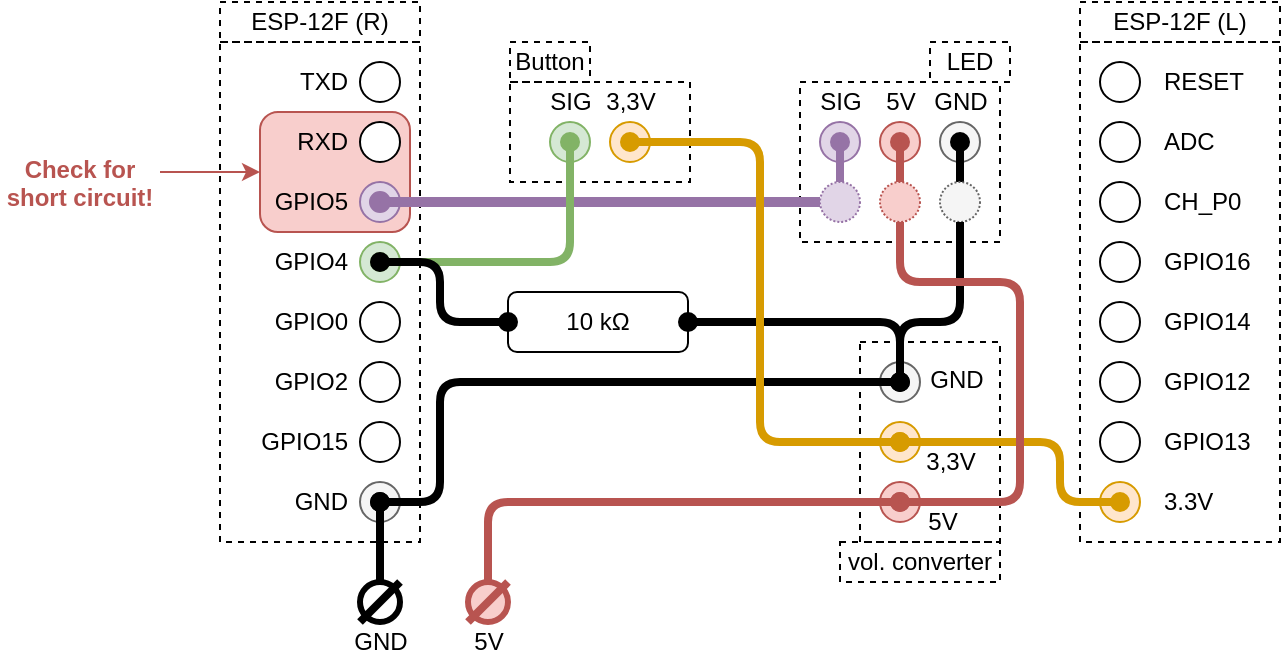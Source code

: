 <mxfile version="14.5.1" type="device"><diagram id="HyD4rjUF9vEuGtpyKYvn" name="Страница 1"><mxGraphModel dx="772" dy="522" grid="1" gridSize="10" guides="1" tooltips="1" connect="1" arrows="1" fold="1" page="1" pageScale="1" pageWidth="827" pageHeight="1169" math="0" shadow="0"><root><mxCell id="0"/><mxCell id="1" parent="0"/><mxCell id="OnPOFcdkE8qruw140UcK-9" value="" style="rounded=0;whiteSpace=wrap;html=1;dashed=1;" parent="1" vertex="1"><mxGeometry x="130" y="120" width="100" height="250" as="geometry"/></mxCell><mxCell id="t6ARzlpx3kFlc2vhYUH--12" value="" style="rounded=1;whiteSpace=wrap;html=1;fillColor=#f8cecc;strokeColor=#b85450;" vertex="1" parent="1"><mxGeometry x="150" y="155" width="75" height="60" as="geometry"/></mxCell><mxCell id="OnPOFcdkE8qruw140UcK-10" value="" style="rounded=0;whiteSpace=wrap;html=1;dashed=1;" parent="1" vertex="1"><mxGeometry x="560" y="120" width="100" height="250" as="geometry"/></mxCell><mxCell id="OnPOFcdkE8qruw140UcK-7" value="" style="rounded=0;whiteSpace=wrap;html=1;dashed=1;" parent="1" vertex="1"><mxGeometry x="450" y="270" width="70" height="100" as="geometry"/></mxCell><mxCell id="OnPOFcdkE8qruw140UcK-4" value="" style="rounded=0;whiteSpace=wrap;html=1;dashed=1;" parent="1" vertex="1"><mxGeometry x="420" y="140" width="100" height="80" as="geometry"/></mxCell><mxCell id="OnPOFcdkE8qruw140UcK-1" value="" style="rounded=0;whiteSpace=wrap;html=1;dashed=1;" parent="1" vertex="1"><mxGeometry x="275" y="140" width="90" height="50" as="geometry"/></mxCell><mxCell id="7drK3BuGZm2i-1cOE-pf-1" value="" style="ellipse;whiteSpace=wrap;html=1;aspect=fixed;" parent="1" vertex="1"><mxGeometry x="200" y="160" width="20" height="20" as="geometry"/></mxCell><mxCell id="7drK3BuGZm2i-1cOE-pf-2" value="" style="ellipse;whiteSpace=wrap;html=1;aspect=fixed;" parent="1" vertex="1"><mxGeometry x="200" y="130" width="20" height="20" as="geometry"/></mxCell><mxCell id="7drK3BuGZm2i-1cOE-pf-3" value="" style="ellipse;whiteSpace=wrap;html=1;aspect=fixed;fillColor=#d5e8d4;strokeColor=#82b366;" parent="1" vertex="1"><mxGeometry x="200" y="220" width="20" height="20" as="geometry"/></mxCell><mxCell id="7drK3BuGZm2i-1cOE-pf-4" value="" style="ellipse;whiteSpace=wrap;html=1;aspect=fixed;fillColor=#e1d5e7;strokeColor=#9673a6;" parent="1" vertex="1"><mxGeometry x="200" y="190" width="20" height="20" as="geometry"/></mxCell><mxCell id="7drK3BuGZm2i-1cOE-pf-5" value="" style="ellipse;whiteSpace=wrap;html=1;aspect=fixed;" parent="1" vertex="1"><mxGeometry x="200" y="280" width="20" height="20" as="geometry"/></mxCell><mxCell id="7drK3BuGZm2i-1cOE-pf-6" value="" style="ellipse;whiteSpace=wrap;html=1;aspect=fixed;" parent="1" vertex="1"><mxGeometry x="200" y="250" width="20" height="20" as="geometry"/></mxCell><mxCell id="7drK3BuGZm2i-1cOE-pf-7" value="" style="ellipse;whiteSpace=wrap;html=1;aspect=fixed;shadow=0;fillColor=#f5f5f5;strokeColor=#666666;fontColor=#333333;" parent="1" vertex="1"><mxGeometry x="200" y="340" width="20" height="20" as="geometry"/></mxCell><mxCell id="7drK3BuGZm2i-1cOE-pf-8" value="" style="ellipse;whiteSpace=wrap;html=1;aspect=fixed;" parent="1" vertex="1"><mxGeometry x="200" y="310" width="20" height="20" as="geometry"/></mxCell><mxCell id="7drK3BuGZm2i-1cOE-pf-9" value="" style="ellipse;whiteSpace=wrap;html=1;aspect=fixed;" parent="1" vertex="1"><mxGeometry x="570" y="160" width="20" height="20" as="geometry"/></mxCell><mxCell id="7drK3BuGZm2i-1cOE-pf-10" value="" style="ellipse;whiteSpace=wrap;html=1;aspect=fixed;" parent="1" vertex="1"><mxGeometry x="570" y="130" width="20" height="20" as="geometry"/></mxCell><mxCell id="7drK3BuGZm2i-1cOE-pf-11" value="" style="ellipse;whiteSpace=wrap;html=1;aspect=fixed;" parent="1" vertex="1"><mxGeometry x="570" y="220" width="20" height="20" as="geometry"/></mxCell><mxCell id="7drK3BuGZm2i-1cOE-pf-12" value="" style="ellipse;whiteSpace=wrap;html=1;aspect=fixed;" parent="1" vertex="1"><mxGeometry x="570" y="190" width="20" height="20" as="geometry"/></mxCell><mxCell id="7drK3BuGZm2i-1cOE-pf-13" value="" style="ellipse;whiteSpace=wrap;html=1;aspect=fixed;" parent="1" vertex="1"><mxGeometry x="570" y="280" width="20" height="20" as="geometry"/></mxCell><mxCell id="7drK3BuGZm2i-1cOE-pf-14" value="" style="ellipse;whiteSpace=wrap;html=1;aspect=fixed;" parent="1" vertex="1"><mxGeometry x="570" y="250" width="20" height="20" as="geometry"/></mxCell><mxCell id="7drK3BuGZm2i-1cOE-pf-15" value="" style="ellipse;whiteSpace=wrap;html=1;aspect=fixed;fillColor=#ffe6cc;strokeColor=#d79b00;" parent="1" vertex="1"><mxGeometry x="570" y="340" width="20" height="20" as="geometry"/></mxCell><mxCell id="7drK3BuGZm2i-1cOE-pf-16" value="" style="ellipse;whiteSpace=wrap;html=1;aspect=fixed;" parent="1" vertex="1"><mxGeometry x="570" y="310" width="20" height="20" as="geometry"/></mxCell><mxCell id="7drK3BuGZm2i-1cOE-pf-17" value="" style="ellipse;whiteSpace=wrap;html=1;aspect=fixed;fillColor=#f5f5f5;strokeColor=#666666;fontColor=#333333;" parent="1" vertex="1"><mxGeometry x="460" y="280" width="20" height="20" as="geometry"/></mxCell><mxCell id="7drK3BuGZm2i-1cOE-pf-18" value="" style="ellipse;whiteSpace=wrap;html=1;aspect=fixed;fillColor=#f8cecc;strokeColor=#b85450;" parent="1" vertex="1"><mxGeometry x="460" y="340" width="20" height="20" as="geometry"/></mxCell><mxCell id="7drK3BuGZm2i-1cOE-pf-19" value="" style="ellipse;whiteSpace=wrap;html=1;aspect=fixed;fillColor=#ffe6cc;strokeColor=#d79b00;" parent="1" vertex="1"><mxGeometry x="460" y="310" width="20" height="20" as="geometry"/></mxCell><mxCell id="7drK3BuGZm2i-1cOE-pf-23" value="" style="ellipse;whiteSpace=wrap;html=1;aspect=fixed;fillColor=#e1d5e7;strokeColor=#9673a6;" parent="1" vertex="1"><mxGeometry x="430" y="160" width="20" height="20" as="geometry"/></mxCell><mxCell id="7drK3BuGZm2i-1cOE-pf-24" value="" style="ellipse;whiteSpace=wrap;html=1;aspect=fixed;fillColor=#f8cecc;strokeColor=#b85450;" parent="1" vertex="1"><mxGeometry x="460" y="160" width="20" height="20" as="geometry"/></mxCell><mxCell id="7drK3BuGZm2i-1cOE-pf-25" value="" style="ellipse;whiteSpace=wrap;html=1;aspect=fixed;fillColor=#f5f5f5;strokeColor=#666666;fontColor=#333333;" parent="1" vertex="1"><mxGeometry x="490" y="160" width="20" height="20" as="geometry"/></mxCell><mxCell id="7drK3BuGZm2i-1cOE-pf-27" value="" style="ellipse;whiteSpace=wrap;html=1;aspect=fixed;fillColor=#ffe6cc;strokeColor=#d79b00;" parent="1" vertex="1"><mxGeometry x="325" y="160" width="20" height="20" as="geometry"/></mxCell><mxCell id="7drK3BuGZm2i-1cOE-pf-29" value="3.3V" style="text;html=1;align=left;verticalAlign=middle;resizable=0;points=[];autosize=1;" parent="1" vertex="1"><mxGeometry x="600" y="340" width="40" height="20" as="geometry"/></mxCell><mxCell id="7drK3BuGZm2i-1cOE-pf-30" value="GND" style="text;html=1;align=right;verticalAlign=middle;resizable=0;points=[];autosize=1;" parent="1" vertex="1"><mxGeometry x="155" y="340" width="40" height="20" as="geometry"/></mxCell><mxCell id="7drK3BuGZm2i-1cOE-pf-31" value="GPIO5" style="text;html=1;align=right;verticalAlign=middle;resizable=0;points=[];autosize=1;" parent="1" vertex="1"><mxGeometry x="145" y="190" width="50" height="20" as="geometry"/></mxCell><mxCell id="7drK3BuGZm2i-1cOE-pf-32" value="GPIO4" style="text;html=1;align=right;verticalAlign=middle;resizable=0;points=[];autosize=1;" parent="1" vertex="1"><mxGeometry x="145" y="220" width="50" height="20" as="geometry"/></mxCell><mxCell id="7drK3BuGZm2i-1cOE-pf-33" value="GND" style="text;html=1;align=center;verticalAlign=middle;resizable=0;points=[];autosize=1;" parent="1" vertex="1"><mxGeometry x="478" y="279" width="40" height="20" as="geometry"/></mxCell><mxCell id="7drK3BuGZm2i-1cOE-pf-34" value="3,3V" style="text;html=1;align=center;verticalAlign=middle;resizable=0;points=[];autosize=1;" parent="1" vertex="1"><mxGeometry x="475" y="320" width="40" height="20" as="geometry"/></mxCell><mxCell id="7drK3BuGZm2i-1cOE-pf-35" value="5V" style="text;html=1;align=center;verticalAlign=middle;resizable=0;points=[];autosize=1;" parent="1" vertex="1"><mxGeometry x="476" y="350" width="30" height="20" as="geometry"/></mxCell><mxCell id="OnPOFcdkE8qruw140UcK-6" style="edgeStyle=orthogonalEdgeStyle;rounded=0;orthogonalLoop=1;jettySize=auto;html=1;exitX=0.5;exitY=0;exitDx=0;exitDy=0;strokeWidth=4;endArrow=oval;endFill=1;fillColor=#e1d5e7;strokeColor=#9673a6;" parent="1" source="7drK3BuGZm2i-1cOE-pf-43" edge="1"><mxGeometry relative="1" as="geometry"><mxPoint x="440" y="170" as="targetPoint"/></mxGeometry></mxCell><mxCell id="7drK3BuGZm2i-1cOE-pf-43" value="" style="ellipse;whiteSpace=wrap;html=1;aspect=fixed;fillColor=#e1d5e7;strokeColor=#9673a6;dashed=1;dashPattern=1 1;" parent="1" vertex="1"><mxGeometry x="430" y="190" width="20" height="20" as="geometry"/></mxCell><mxCell id="7drK3BuGZm2i-1cOE-pf-44" value="" style="ellipse;whiteSpace=wrap;html=1;aspect=fixed;fillColor=#f8cecc;strokeColor=#b85450;dashed=1;dashPattern=1 1;" parent="1" vertex="1"><mxGeometry x="460" y="190" width="20" height="20" as="geometry"/></mxCell><mxCell id="7drK3BuGZm2i-1cOE-pf-49" style="edgeStyle=orthogonalEdgeStyle;curved=1;orthogonalLoop=1;jettySize=auto;html=1;exitX=0.5;exitY=0;exitDx=0;exitDy=0;endArrow=oval;endFill=1;strokeWidth=4;" parent="1" source="7drK3BuGZm2i-1cOE-pf-45" edge="1"><mxGeometry relative="1" as="geometry"><mxPoint x="500" y="170" as="targetPoint"/></mxGeometry></mxCell><mxCell id="7drK3BuGZm2i-1cOE-pf-45" value="" style="ellipse;whiteSpace=wrap;html=1;aspect=fixed;fillColor=#f5f5f5;strokeColor=#666666;fontColor=#333333;dashed=1;dashPattern=1 1;" parent="1" vertex="1"><mxGeometry x="490" y="190" width="20" height="20" as="geometry"/></mxCell><mxCell id="OnPOFcdkE8qruw140UcK-5" value="LED" style="text;html=1;align=center;verticalAlign=middle;whiteSpace=wrap;rounded=0;dashed=1;strokeColor=default;" parent="1" vertex="1"><mxGeometry x="485" y="120" width="40" height="20" as="geometry"/></mxCell><mxCell id="7drK3BuGZm2i-1cOE-pf-48" style="edgeStyle=orthogonalEdgeStyle;curved=1;orthogonalLoop=1;jettySize=auto;html=1;exitX=0.5;exitY=0;exitDx=0;exitDy=0;endArrow=oval;endFill=1;strokeWidth=4;strokeColor=#b85450;fillColor=#f8cecc;" parent="1" source="7drK3BuGZm2i-1cOE-pf-44" edge="1"><mxGeometry relative="1" as="geometry"><mxPoint x="470" y="170" as="targetPoint"/></mxGeometry></mxCell><mxCell id="7drK3BuGZm2i-1cOE-pf-51" style="edgeStyle=orthogonalEdgeStyle;orthogonalLoop=1;jettySize=auto;html=1;entryX=0.5;entryY=1;entryDx=0;entryDy=0;endArrow=none;endFill=0;strokeWidth=4;rounded=1;" parent="1" target="7drK3BuGZm2i-1cOE-pf-45" edge="1"><mxGeometry relative="1" as="geometry"><mxPoint x="470" y="290" as="sourcePoint"/><Array as="points"><mxPoint x="470" y="260"/><mxPoint x="500" y="260"/></Array></mxGeometry></mxCell><mxCell id="7drK3BuGZm2i-1cOE-pf-42" style="edgeStyle=orthogonalEdgeStyle;orthogonalLoop=1;jettySize=auto;html=1;entryX=0.5;entryY=0.5;entryDx=0;entryDy=0;endArrow=oval;endFill=1;strokeColor=#d79b00;strokeWidth=4;fillColor=#ffe6cc;entryPerimeter=0;startArrow=oval;startFill=1;rounded=1;" parent="1" target="7drK3BuGZm2i-1cOE-pf-15" edge="1"><mxGeometry relative="1" as="geometry"><mxPoint x="470" y="320" as="sourcePoint"/><Array as="points"><mxPoint x="550" y="320"/><mxPoint x="550" y="350"/></Array></mxGeometry></mxCell><mxCell id="7drK3BuGZm2i-1cOE-pf-50" style="edgeStyle=orthogonalEdgeStyle;orthogonalLoop=1;jettySize=auto;html=1;exitX=0.5;exitY=0.5;exitDx=0;exitDy=0;endArrow=oval;endFill=1;strokeWidth=4;exitPerimeter=0;startArrow=oval;startFill=1;rounded=1;" parent="1" source="7drK3BuGZm2i-1cOE-pf-7" edge="1"><mxGeometry relative="1" as="geometry"><mxPoint x="470" y="290" as="targetPoint"/><Array as="points"><mxPoint x="240" y="350"/><mxPoint x="240" y="290"/></Array></mxGeometry></mxCell><mxCell id="7drK3BuGZm2i-1cOE-pf-46" style="edgeStyle=orthogonalEdgeStyle;curved=1;orthogonalLoop=1;jettySize=auto;html=1;exitX=0.5;exitY=0.5;exitDx=0;exitDy=0;endArrow=oval;endFill=1;strokeColor=#82b366;strokeWidth=4;fillColor=#d5e8d4;exitPerimeter=0;startArrow=oval;startFill=1;" parent="1" source="7drK3BuGZm2i-1cOE-pf-28" edge="1"><mxGeometry relative="1" as="geometry"><mxPoint x="305" y="170" as="targetPoint"/></mxGeometry></mxCell><mxCell id="7drK3BuGZm2i-1cOE-pf-39" style="edgeStyle=orthogonalEdgeStyle;orthogonalLoop=1;jettySize=auto;html=1;endArrow=none;endFill=0;curved=1;strokeColor=#9673a6;strokeWidth=5;fillColor=#e1d5e7;exitX=0.5;exitY=0.5;exitDx=0;exitDy=0;exitPerimeter=0;startArrow=oval;startFill=1;" parent="1" source="7drK3BuGZm2i-1cOE-pf-4" target="7drK3BuGZm2i-1cOE-pf-43" edge="1"><mxGeometry relative="1" as="geometry"><mxPoint x="310" y="190" as="sourcePoint"/></mxGeometry></mxCell><mxCell id="OnPOFcdkE8qruw140UcK-8" value="vol. converter" style="text;html=1;align=center;verticalAlign=middle;whiteSpace=wrap;rounded=0;dashed=1;strokeColor=default;" parent="1" vertex="1"><mxGeometry x="440" y="370" width="80" height="20" as="geometry"/></mxCell><mxCell id="OnPOFcdkE8qruw140UcK-11" value="ESP-12F (R)" style="text;html=1;align=center;verticalAlign=middle;whiteSpace=wrap;rounded=0;dashed=1;strokeColor=default;" parent="1" vertex="1"><mxGeometry x="130" y="100" width="100" height="20" as="geometry"/></mxCell><mxCell id="OnPOFcdkE8qruw140UcK-12" value="ESP-12F (L)" style="text;html=1;align=center;verticalAlign=middle;whiteSpace=wrap;rounded=0;dashed=1;strokeColor=default;" parent="1" vertex="1"><mxGeometry x="560" y="100" width="100" height="20" as="geometry"/></mxCell><mxCell id="OnPOFcdkE8qruw140UcK-14" value="TXD" style="text;html=1;align=right;verticalAlign=middle;resizable=0;points=[];autosize=1;" parent="1" vertex="1"><mxGeometry x="155" y="130" width="40" height="20" as="geometry"/></mxCell><mxCell id="OnPOFcdkE8qruw140UcK-15" value="RXD" style="text;html=1;align=right;verticalAlign=middle;resizable=0;points=[];autosize=1;" parent="1" vertex="1"><mxGeometry x="155" y="160" width="40" height="20" as="geometry"/></mxCell><mxCell id="OnPOFcdkE8qruw140UcK-16" value="GPIO0" style="text;html=1;align=right;verticalAlign=middle;resizable=0;points=[];autosize=1;" parent="1" vertex="1"><mxGeometry x="145" y="250" width="50" height="20" as="geometry"/></mxCell><mxCell id="OnPOFcdkE8qruw140UcK-17" value="GPIO2" style="text;html=1;align=right;verticalAlign=middle;resizable=0;points=[];autosize=1;" parent="1" vertex="1"><mxGeometry x="145" y="280" width="50" height="20" as="geometry"/></mxCell><mxCell id="OnPOFcdkE8qruw140UcK-18" value="GPIO15" style="text;html=1;align=right;verticalAlign=middle;resizable=0;points=[];autosize=1;" parent="1" vertex="1"><mxGeometry x="135" y="310" width="60" height="20" as="geometry"/></mxCell><mxCell id="OnPOFcdkE8qruw140UcK-21" value="GPIO13" style="text;html=1;align=left;verticalAlign=middle;resizable=0;points=[];autosize=1;" parent="1" vertex="1"><mxGeometry x="600" y="310" width="60" height="20" as="geometry"/></mxCell><mxCell id="OnPOFcdkE8qruw140UcK-22" value="GPIO12" style="text;html=1;align=left;verticalAlign=middle;resizable=0;points=[];autosize=1;" parent="1" vertex="1"><mxGeometry x="600" y="280" width="60" height="20" as="geometry"/></mxCell><mxCell id="OnPOFcdkE8qruw140UcK-23" value="RESET" style="text;html=1;align=left;verticalAlign=middle;resizable=0;points=[];autosize=1;" parent="1" vertex="1"><mxGeometry x="600" y="130" width="60" height="20" as="geometry"/></mxCell><mxCell id="OnPOFcdkE8qruw140UcK-24" value="ADC" style="text;html=1;align=left;verticalAlign=middle;resizable=0;points=[];autosize=1;" parent="1" vertex="1"><mxGeometry x="600" y="160" width="40" height="20" as="geometry"/></mxCell><mxCell id="OnPOFcdkE8qruw140UcK-25" value="CH_P0" style="text;html=1;align=left;verticalAlign=middle;resizable=0;points=[];autosize=1;" parent="1" vertex="1"><mxGeometry x="600" y="190" width="50" height="20" as="geometry"/></mxCell><mxCell id="OnPOFcdkE8qruw140UcK-26" value="GPIO16" style="text;html=1;align=left;verticalAlign=middle;resizable=0;points=[];autosize=1;" parent="1" vertex="1"><mxGeometry x="600" y="220" width="60" height="20" as="geometry"/></mxCell><mxCell id="OnPOFcdkE8qruw140UcK-27" value="GPIO14" style="text;html=1;align=left;verticalAlign=middle;resizable=0;points=[];autosize=1;" parent="1" vertex="1"><mxGeometry x="600" y="250" width="60" height="20" as="geometry"/></mxCell><mxCell id="OnPOFcdkE8qruw140UcK-28" value="" style="ellipse;whiteSpace=wrap;html=1;aspect=fixed;shadow=0;strokeWidth=3;" parent="1" vertex="1"><mxGeometry x="200" y="390" width="20" height="20" as="geometry"/></mxCell><mxCell id="OnPOFcdkE8qruw140UcK-29" value="" style="ellipse;whiteSpace=wrap;html=1;aspect=fixed;fillColor=#f8cecc;strokeColor=#b85450;strokeWidth=3;" parent="1" vertex="1"><mxGeometry x="254" y="390" width="20" height="20" as="geometry"/></mxCell><mxCell id="OnPOFcdkE8qruw140UcK-30" style="edgeStyle=orthogonalEdgeStyle;orthogonalLoop=1;jettySize=auto;html=1;startArrow=none;startFill=0;endArrow=oval;endFill=1;strokeWidth=4;fillColor=#f8cecc;strokeColor=#b85450;rounded=1;" parent="1" source="OnPOFcdkE8qruw140UcK-29" edge="1"><mxGeometry relative="1" as="geometry"><mxPoint x="470" y="350" as="targetPoint"/><mxPoint x="320" y="430" as="sourcePoint"/><Array as="points"><mxPoint x="264" y="350"/></Array></mxGeometry></mxCell><mxCell id="OnPOFcdkE8qruw140UcK-31" style="edgeStyle=orthogonalEdgeStyle;curved=1;orthogonalLoop=1;jettySize=auto;html=1;startArrow=none;startFill=0;endArrow=oval;endFill=1;strokeWidth=4;" parent="1" source="OnPOFcdkE8qruw140UcK-28" edge="1"><mxGeometry relative="1" as="geometry"><mxPoint x="210" y="350" as="targetPoint"/><mxPoint x="210" y="430" as="sourcePoint"/></mxGeometry></mxCell><mxCell id="OnPOFcdkE8qruw140UcK-33" style="orthogonalLoop=1;jettySize=auto;html=1;startArrow=none;startFill=0;endArrow=none;endFill=0;strokeWidth=4;rounded=0;" parent="1" edge="1"><mxGeometry relative="1" as="geometry"><mxPoint x="220" y="390" as="targetPoint"/><mxPoint x="200" y="410" as="sourcePoint"/></mxGeometry></mxCell><mxCell id="OnPOFcdkE8qruw140UcK-34" style="orthogonalLoop=1;jettySize=auto;html=1;startArrow=none;startFill=0;endArrow=none;endFill=0;strokeWidth=4;rounded=0;fillColor=#f8cecc;strokeColor=#b85450;" parent="1" edge="1"><mxGeometry relative="1" as="geometry"><mxPoint x="274" y="390" as="targetPoint"/><mxPoint x="254" y="410" as="sourcePoint"/></mxGeometry></mxCell><mxCell id="7drK3BuGZm2i-1cOE-pf-28" value="" style="ellipse;whiteSpace=wrap;html=1;aspect=fixed;fillColor=#d5e8d4;strokeColor=#82b366;" parent="1" vertex="1"><mxGeometry x="295" y="160" width="20" height="20" as="geometry"/></mxCell><mxCell id="t6ARzlpx3kFlc2vhYUH--1" value="10 kΩ" style="rounded=1;whiteSpace=wrap;html=1;" vertex="1" parent="1"><mxGeometry x="274" y="245" width="90" height="30" as="geometry"/></mxCell><mxCell id="t6ARzlpx3kFlc2vhYUH--7" value="Button" style="text;html=1;align=center;verticalAlign=middle;whiteSpace=wrap;rounded=0;dashed=1;strokeColor=default;" vertex="1" parent="1"><mxGeometry x="275" y="120" width="40" height="20" as="geometry"/></mxCell><mxCell id="7drK3BuGZm2i-1cOE-pf-52" style="edgeStyle=orthogonalEdgeStyle;orthogonalLoop=1;jettySize=auto;html=1;entryX=0.5;entryY=0.5;entryDx=0;entryDy=0;endArrow=oval;endFill=1;strokeWidth=4;startArrow=oval;startFill=1;entryPerimeter=0;exitX=1;exitY=0.5;exitDx=0;exitDy=0;rounded=1;" parent="1" source="t6ARzlpx3kFlc2vhYUH--1" target="7drK3BuGZm2i-1cOE-pf-17" edge="1"><mxGeometry relative="1" as="geometry"><Array as="points"><mxPoint x="470" y="260"/></Array><mxPoint x="70" y="230" as="sourcePoint"/></mxGeometry></mxCell><mxCell id="t6ARzlpx3kFlc2vhYUH--3" style="edgeStyle=orthogonalEdgeStyle;orthogonalLoop=1;jettySize=auto;html=1;exitX=0.5;exitY=0.5;exitDx=0;exitDy=0;endArrow=oval;endFill=1;strokeColor=#82b366;strokeWidth=4;fillColor=#d5e8d4;exitPerimeter=0;startArrow=oval;startFill=1;entryX=0.5;entryY=0.5;entryDx=0;entryDy=0;entryPerimeter=0;rounded=1;" edge="1" parent="1" source="7drK3BuGZm2i-1cOE-pf-3" target="7drK3BuGZm2i-1cOE-pf-28"><mxGeometry relative="1" as="geometry"><mxPoint x="280" y="230" as="sourcePoint"/><mxPoint x="350" y="160" as="targetPoint"/></mxGeometry></mxCell><mxCell id="7drK3BuGZm2i-1cOE-pf-41" style="edgeStyle=orthogonalEdgeStyle;orthogonalLoop=1;jettySize=auto;html=1;exitX=0.5;exitY=0.5;exitDx=0;exitDy=0;entryX=0.5;entryY=0.5;entryDx=0;entryDy=0;endArrow=oval;endFill=1;strokeWidth=4;strokeColor=#d79b00;fillColor=#ffe6cc;exitPerimeter=0;entryPerimeter=0;startArrow=oval;startFill=1;rounded=1;" parent="1" source="7drK3BuGZm2i-1cOE-pf-27" target="7drK3BuGZm2i-1cOE-pf-19" edge="1"><mxGeometry relative="1" as="geometry"><Array as="points"><mxPoint x="400" y="320"/></Array></mxGeometry></mxCell><mxCell id="t6ARzlpx3kFlc2vhYUH--10" value="5V" style="text;html=1;align=center;verticalAlign=middle;resizable=0;points=[];autosize=1;" vertex="1" parent="1"><mxGeometry x="249" y="410" width="30" height="20" as="geometry"/></mxCell><mxCell id="t6ARzlpx3kFlc2vhYUH--11" value="GND" style="text;html=1;align=center;verticalAlign=middle;resizable=0;points=[];autosize=1;" vertex="1" parent="1"><mxGeometry x="190" y="410" width="40" height="20" as="geometry"/></mxCell><mxCell id="t6ARzlpx3kFlc2vhYUH--4" style="edgeStyle=orthogonalEdgeStyle;orthogonalLoop=1;jettySize=auto;html=1;endArrow=oval;endFill=1;strokeWidth=4;startArrow=oval;startFill=1;exitX=0;exitY=0.5;exitDx=0;exitDy=0;rounded=1;" edge="1" parent="1" source="t6ARzlpx3kFlc2vhYUH--1"><mxGeometry relative="1" as="geometry"><Array as="points"><mxPoint x="240" y="260"/><mxPoint x="240" y="230"/></Array><mxPoint x="10" y="240" as="sourcePoint"/><mxPoint x="210" y="230" as="targetPoint"/></mxGeometry></mxCell><mxCell id="7drK3BuGZm2i-1cOE-pf-53" style="edgeStyle=orthogonalEdgeStyle;orthogonalLoop=1;jettySize=auto;html=1;exitX=0.5;exitY=0.5;exitDx=0;exitDy=0;entryX=0.5;entryY=1;entryDx=0;entryDy=0;endArrow=none;endFill=0;strokeWidth=4;strokeColor=#b85450;fillColor=#f8cecc;exitPerimeter=0;startArrow=oval;startFill=1;rounded=1;" parent="1" source="7drK3BuGZm2i-1cOE-pf-18" target="7drK3BuGZm2i-1cOE-pf-44" edge="1"><mxGeometry relative="1" as="geometry"><Array as="points"><mxPoint x="530" y="350"/><mxPoint x="530" y="240"/><mxPoint x="470" y="240"/></Array></mxGeometry></mxCell><mxCell id="t6ARzlpx3kFlc2vhYUH--14" style="edgeStyle=orthogonalEdgeStyle;rounded=1;orthogonalLoop=1;jettySize=auto;html=1;entryX=0;entryY=0.5;entryDx=0;entryDy=0;fillColor=#f8cecc;strokeColor=#b85450;" edge="1" parent="1" source="t6ARzlpx3kFlc2vhYUH--13" target="t6ARzlpx3kFlc2vhYUH--12"><mxGeometry relative="1" as="geometry"/></mxCell><mxCell id="t6ARzlpx3kFlc2vhYUH--13" value="&lt;font color=&quot;#b85450&quot;&gt;&lt;b&gt;Check for short circuit!&lt;/b&gt;&lt;/font&gt;" style="text;whiteSpace=wrap;html=1;align=center;" vertex="1" parent="1"><mxGeometry x="20" y="170" width="80" height="30" as="geometry"/></mxCell><mxCell id="t6ARzlpx3kFlc2vhYUH--15" value="GND" style="text;html=1;align=center;verticalAlign=middle;resizable=0;points=[];autosize=1;" vertex="1" parent="1"><mxGeometry x="480" y="140" width="40" height="20" as="geometry"/></mxCell><mxCell id="t6ARzlpx3kFlc2vhYUH--16" value="5V" style="text;html=1;align=center;verticalAlign=middle;resizable=0;points=[];autosize=1;" vertex="1" parent="1"><mxGeometry x="455" y="140" width="30" height="20" as="geometry"/></mxCell><mxCell id="t6ARzlpx3kFlc2vhYUH--17" value="SIG" style="text;html=1;align=center;verticalAlign=middle;resizable=0;points=[];autosize=1;" vertex="1" parent="1"><mxGeometry x="420" y="140" width="40" height="20" as="geometry"/></mxCell><mxCell id="t6ARzlpx3kFlc2vhYUH--18" value="3,3V" style="text;html=1;align=center;verticalAlign=middle;resizable=0;points=[];autosize=1;" vertex="1" parent="1"><mxGeometry x="315" y="140" width="40" height="20" as="geometry"/></mxCell><mxCell id="t6ARzlpx3kFlc2vhYUH--19" value="SIG" style="text;html=1;align=center;verticalAlign=middle;resizable=0;points=[];autosize=1;" vertex="1" parent="1"><mxGeometry x="285" y="140" width="40" height="20" as="geometry"/></mxCell></root></mxGraphModel></diagram></mxfile>
